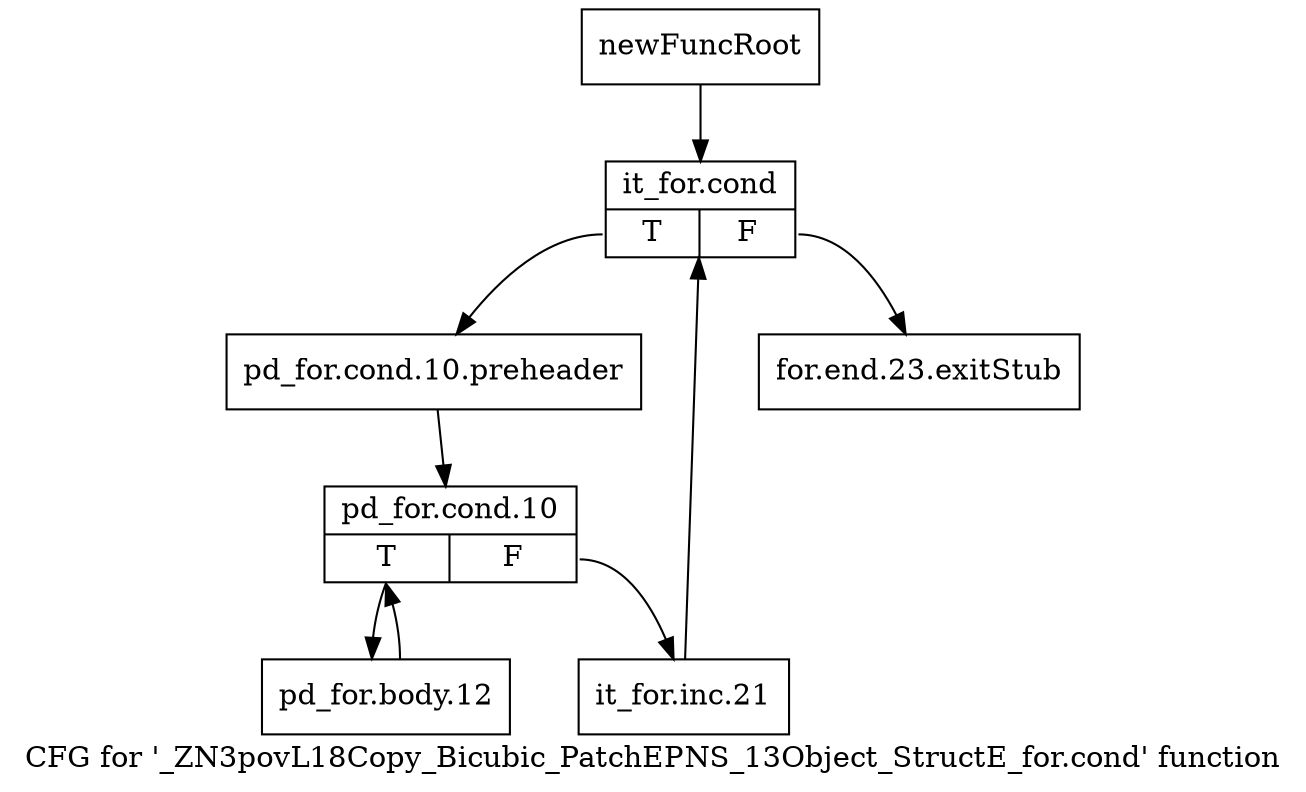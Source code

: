 digraph "CFG for '_ZN3povL18Copy_Bicubic_PatchEPNS_13Object_StructE_for.cond' function" {
	label="CFG for '_ZN3povL18Copy_Bicubic_PatchEPNS_13Object_StructE_for.cond' function";

	Node0x2302680 [shape=record,label="{newFuncRoot}"];
	Node0x2302680 -> Node0x2302720;
	Node0x23026d0 [shape=record,label="{for.end.23.exitStub}"];
	Node0x2302720 [shape=record,label="{it_for.cond|{<s0>T|<s1>F}}"];
	Node0x2302720:s0 -> Node0x2302770;
	Node0x2302720:s1 -> Node0x23026d0;
	Node0x2302770 [shape=record,label="{pd_for.cond.10.preheader}"];
	Node0x2302770 -> Node0x23027c0;
	Node0x23027c0 [shape=record,label="{pd_for.cond.10|{<s0>T|<s1>F}}"];
	Node0x23027c0:s0 -> Node0x2302ce0;
	Node0x23027c0:s1 -> Node0x2302c90;
	Node0x2302c90 [shape=record,label="{it_for.inc.21}"];
	Node0x2302c90 -> Node0x2302720;
	Node0x2302ce0 [shape=record,label="{pd_for.body.12}"];
	Node0x2302ce0 -> Node0x23027c0;
}
